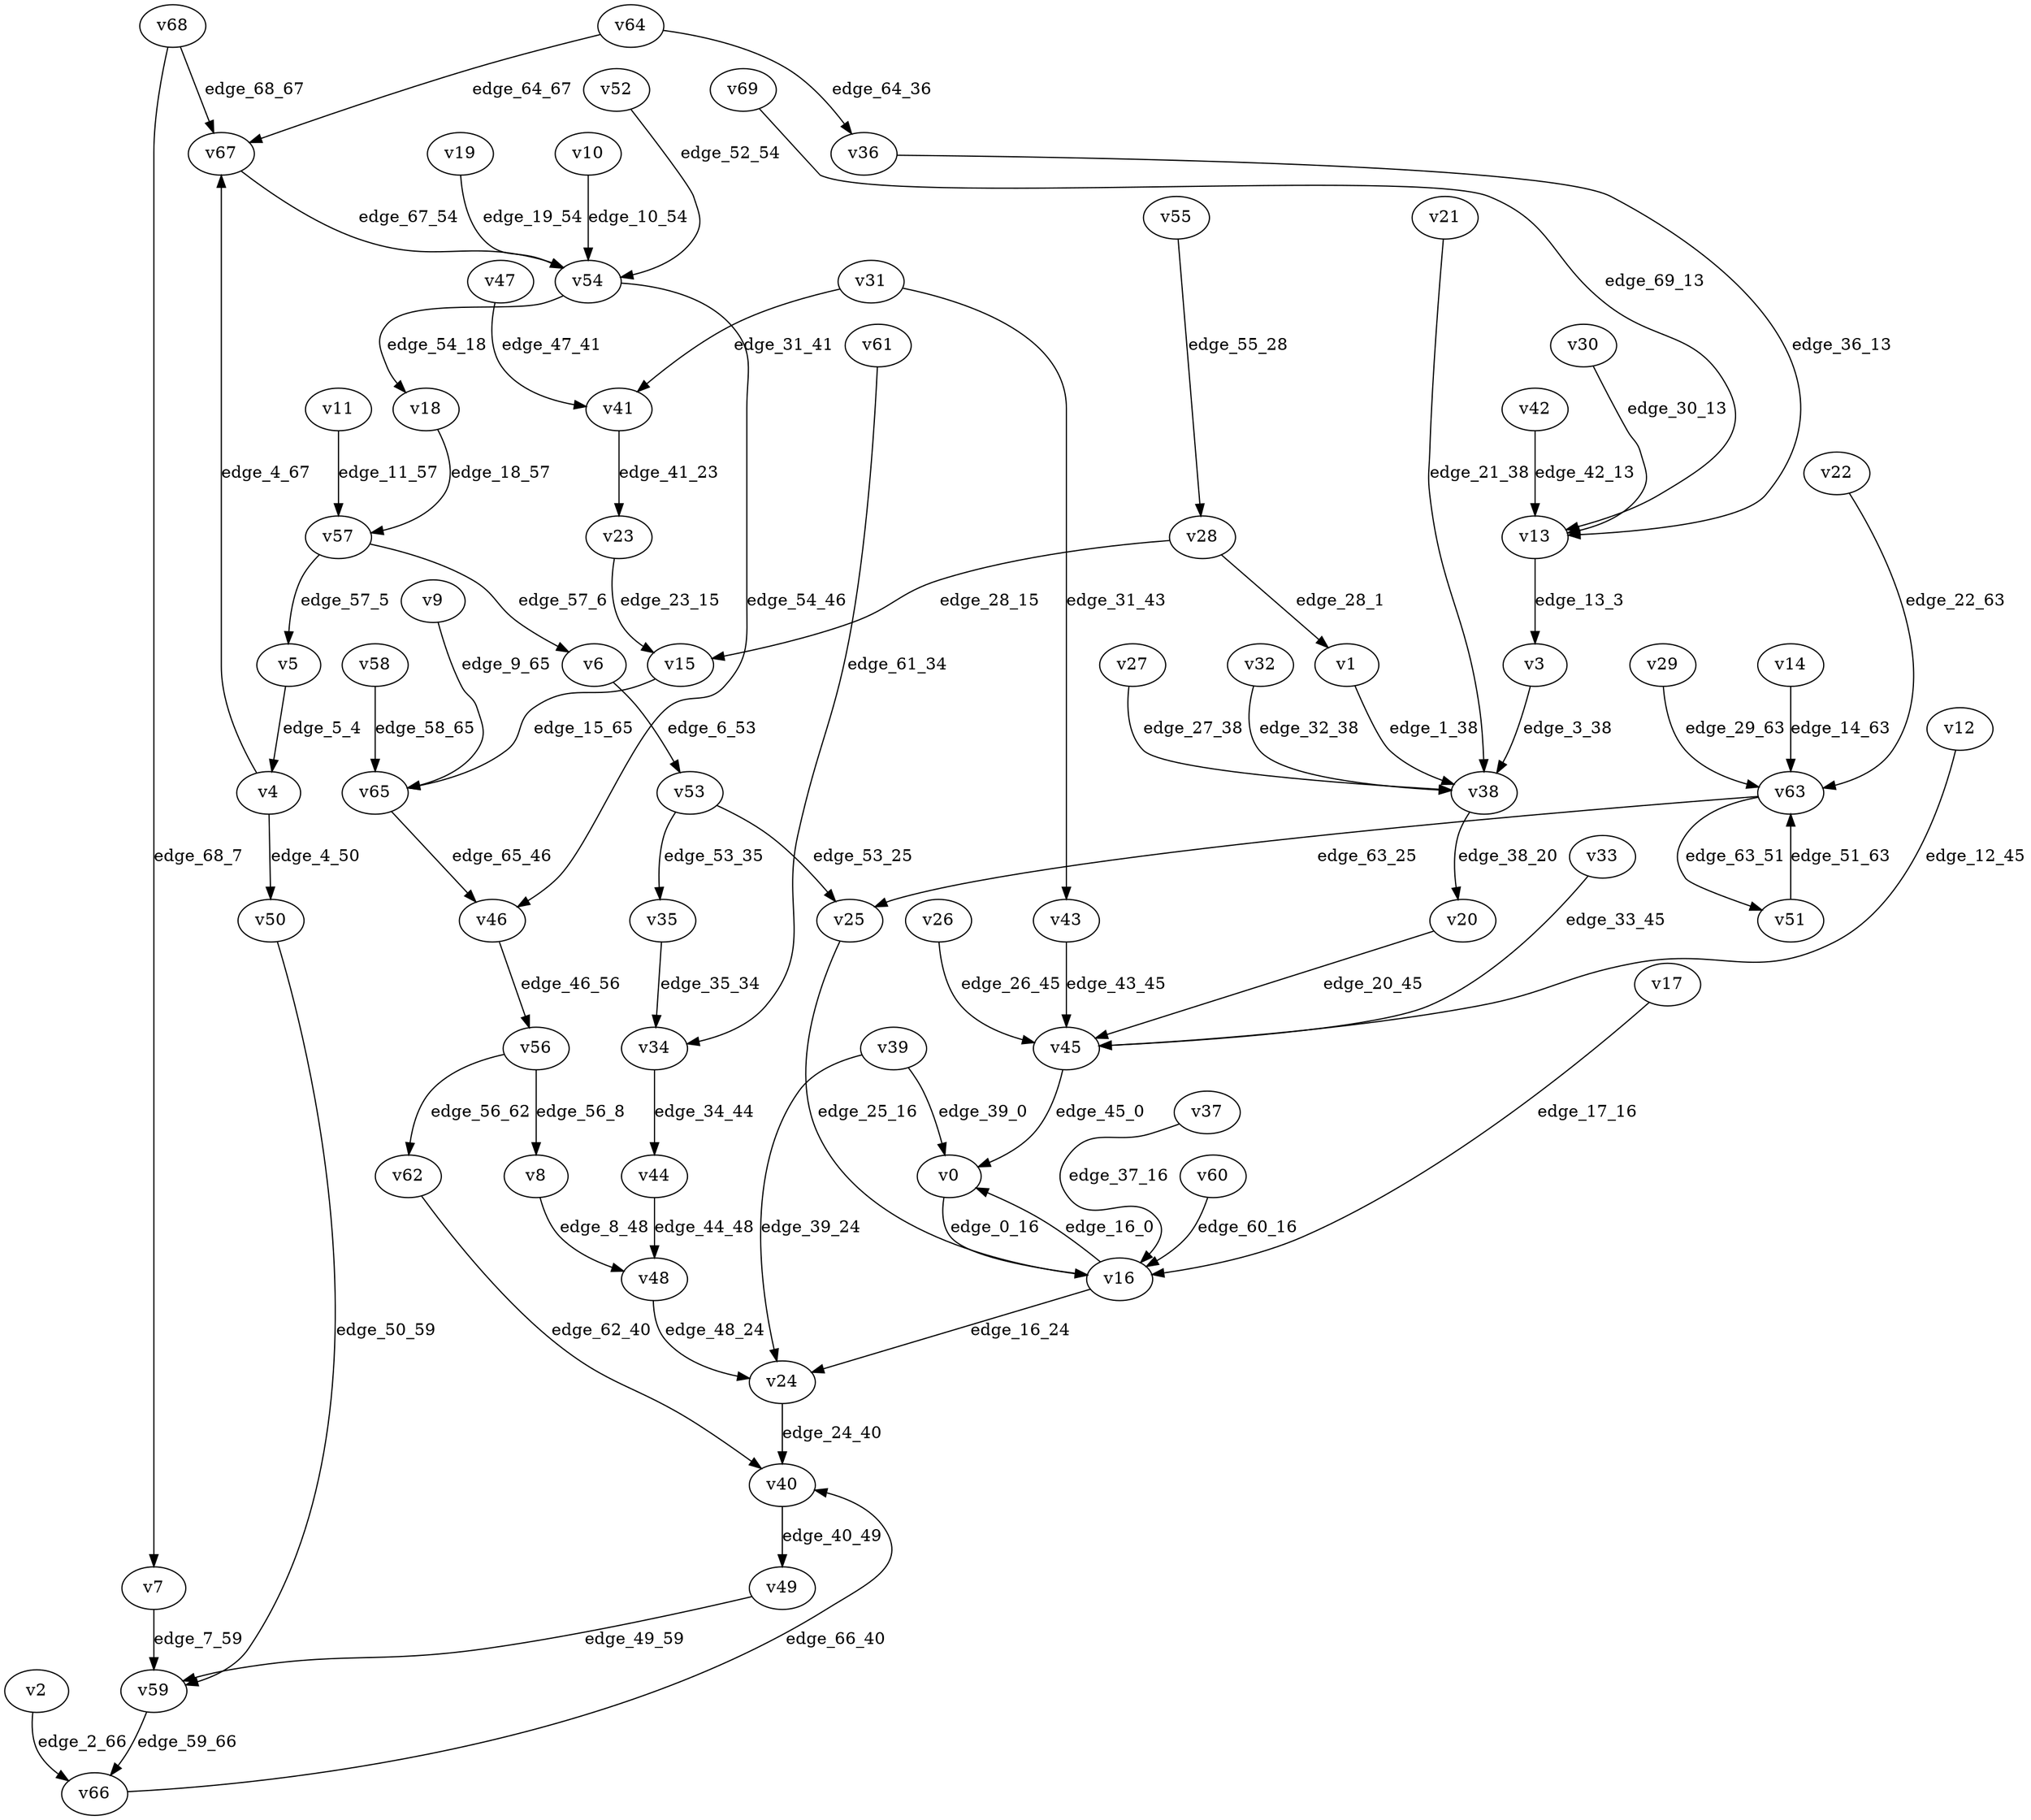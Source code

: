 digraph G {
    // Stochastic discounted game

    v0 [name="v0", player=1];
    v1 [name="v1", player=0];
    v2 [name="v2", player=-1];
    v3 [name="v3", player=0];
    v4 [name="v4", player=-1];
    v5 [name="v5", player=0];
    v6 [name="v6", player=1];
    v7 [name="v7", player=0];
    v8 [name="v8", player=1];
    v9 [name="v9", player=0];
    v10 [name="v10", player=1];
    v11 [name="v11", player=0];
    v12 [name="v12", player=0];
    v13 [name="v13", player=-1];
    v14 [name="v14", player=1];
    v15 [name="v15", player=0];
    v16 [name="v16", player=-1];
    v17 [name="v17", player=0];
    v18 [name="v18", player=0];
    v19 [name="v19", player=1];
    v20 [name="v20", player=0];
    v21 [name="v21", player=0];
    v22 [name="v22", player=1];
    v23 [name="v23", player=-1];
    v24 [name="v24", player=1];
    v25 [name="v25", player=0];
    v26 [name="v26", player=1];
    v27 [name="v27", player=0];
    v28 [name="v28", player=-1];
    v29 [name="v29", player=1];
    v30 [name="v30", player=1];
    v31 [name="v31", player=-1];
    v32 [name="v32", player=0];
    v33 [name="v33", player=1];
    v34 [name="v34", player=-1];
    v35 [name="v35", player=1];
    v36 [name="v36", player=1];
    v37 [name="v37", player=1];
    v38 [name="v38", player=-1];
    v39 [name="v39", player=-1];
    v40 [name="v40", player=-1];
    v41 [name="v41", player=1];
    v42 [name="v42", player=0];
    v43 [name="v43", player=1];
    v44 [name="v44", player=1];
    v45 [name="v45", player=-1];
    v46 [name="v46", player=0];
    v47 [name="v47", player=-1];
    v48 [name="v48", player=-1];
    v49 [name="v49", player=1];
    v50 [name="v50", player=0];
    v51 [name="v51", player=1];
    v52 [name="v52", player=1];
    v53 [name="v53", player=-1];
    v54 [name="v54", player=-1];
    v55 [name="v55", player=0];
    v56 [name="v56", player=-1];
    v57 [name="v57", player=-1];
    v58 [name="v58", player=0];
    v59 [name="v59", player=-1];
    v60 [name="v60", player=0];
    v61 [name="v61", player=0];
    v62 [name="v62", player=0];
    v63 [name="v63", player=-1];
    v64 [name="v64", player=-1];
    v65 [name="v65", player=-1];
    v66 [name="v66", player=1];
    v67 [name="v67", player=1];
    v68 [name="v68", player=-1];
    v69 [name="v69", player=1];

    v0 -> v16 [label="edge_0_16", weight=5.887573, discount=0.412056];
    v1 -> v38 [label="edge_1_38", weight=-6.396125, discount=0.482791];
    v2 -> v66 [label="edge_2_66", probability=1.000000];
    v3 -> v38 [label="edge_3_38", weight=8.818780, discount=0.402939];
    v4 -> v67 [label="edge_4_67", probability=0.697172];
    v4 -> v50 [label="edge_4_50", probability=0.302828];
    v5 -> v4 [label="edge_5_4", weight=-6.239954, discount=0.823351];
    v6 -> v53 [label="edge_6_53", weight=2.460653, discount=0.490042];
    v7 -> v59 [label="edge_7_59", weight=8.345357, discount=0.351410];
    v8 -> v48 [label="edge_8_48", weight=-6.277749, discount=0.291272];
    v9 -> v65 [label="edge_9_65", weight=0.763092, discount=0.849812];
    v10 -> v54 [label="edge_10_54", weight=8.567703, discount=0.739390];
    v11 -> v57 [label="edge_11_57", weight=9.298416, discount=0.875008];
    v12 -> v45 [label="edge_12_45", weight=-5.006168, discount=0.799439];
    v13 -> v3 [label="edge_13_3", probability=1.000000];
    v14 -> v63 [label="edge_14_63", weight=4.656234, discount=0.155162];
    v15 -> v65 [label="edge_15_65", weight=-6.744255, discount=0.739894];
    v16 -> v0 [label="edge_16_0", probability=0.688249];
    v16 -> v24 [label="edge_16_24", probability=0.311751];
    v17 -> v16 [label="edge_17_16", weight=-4.473279, discount=0.220421];
    v18 -> v57 [label="edge_18_57", weight=0.886556, discount=0.629196];
    v19 -> v54 [label="edge_19_54", weight=5.153449, discount=0.510607];
    v20 -> v45 [label="edge_20_45", weight=-7.120126, discount=0.791676];
    v21 -> v38 [label="edge_21_38", weight=-3.095550, discount=0.207582];
    v22 -> v63 [label="edge_22_63", weight=-3.869066, discount=0.552912];
    v23 -> v15 [label="edge_23_15", probability=1.000000];
    v24 -> v40 [label="edge_24_40", weight=1.409301, discount=0.118489];
    v25 -> v16 [label="edge_25_16", weight=-3.995197, discount=0.531497];
    v26 -> v45 [label="edge_26_45", weight=4.384816, discount=0.489925];
    v27 -> v38 [label="edge_27_38", weight=6.570308, discount=0.537708];
    v28 -> v1 [label="edge_28_1", probability=0.627389];
    v28 -> v15 [label="edge_28_15", probability=0.372611];
    v29 -> v63 [label="edge_29_63", weight=3.325254, discount=0.502860];
    v30 -> v13 [label="edge_30_13", weight=-7.620145, discount=0.513840];
    v31 -> v43 [label="edge_31_43", probability=0.373003];
    v31 -> v41 [label="edge_31_41", probability=0.626997];
    v32 -> v38 [label="edge_32_38", weight=1.221844, discount=0.350727];
    v33 -> v45 [label="edge_33_45", weight=0.291290, discount=0.114352];
    v34 -> v44 [label="edge_34_44", probability=1.000000];
    v35 -> v34 [label="edge_35_34", weight=0.346654, discount=0.833611];
    v36 -> v13 [label="edge_36_13", weight=-4.370936, discount=0.791995];
    v37 -> v16 [label="edge_37_16", weight=-6.404487, discount=0.300844];
    v38 -> v20 [label="edge_38_20", probability=1.000000];
    v39 -> v0 [label="edge_39_0", probability=0.542699];
    v39 -> v24 [label="edge_39_24", probability=0.457301];
    v40 -> v49 [label="edge_40_49", probability=1.000000];
    v41 -> v23 [label="edge_41_23", weight=6.163798, discount=0.848625];
    v42 -> v13 [label="edge_42_13", weight=5.026251, discount=0.464913];
    v43 -> v45 [label="edge_43_45", weight=9.899090, discount=0.429295];
    v44 -> v48 [label="edge_44_48", weight=9.578978, discount=0.854607];
    v45 -> v0 [label="edge_45_0", probability=1.000000];
    v46 -> v56 [label="edge_46_56", weight=-6.007449, discount=0.875408];
    v47 -> v41 [label="edge_47_41", probability=1.000000];
    v48 -> v24 [label="edge_48_24", probability=1.000000];
    v49 -> v59 [label="edge_49_59", weight=-9.579150, discount=0.880066];
    v50 -> v59 [label="edge_50_59", weight=0.034999, discount=0.491874];
    v51 -> v63 [label="edge_51_63", weight=4.156280, discount=0.234549];
    v52 -> v54 [label="edge_52_54", weight=-8.313788, discount=0.848383];
    v53 -> v25 [label="edge_53_25", probability=0.386279];
    v53 -> v35 [label="edge_53_35", probability=0.613721];
    v54 -> v46 [label="edge_54_46", probability=0.693503];
    v54 -> v18 [label="edge_54_18", probability=0.306497];
    v55 -> v28 [label="edge_55_28", weight=-7.712561, discount=0.884442];
    v56 -> v62 [label="edge_56_62", probability=0.567394];
    v56 -> v8 [label="edge_56_8", probability=0.432606];
    v57 -> v5 [label="edge_57_5", probability=0.384400];
    v57 -> v6 [label="edge_57_6", probability=0.615600];
    v58 -> v65 [label="edge_58_65", weight=2.348751, discount=0.550399];
    v59 -> v66 [label="edge_59_66", probability=1.000000];
    v60 -> v16 [label="edge_60_16", weight=7.083355, discount=0.552677];
    v61 -> v34 [label="edge_61_34", weight=-6.615905, discount=0.148271];
    v62 -> v40 [label="edge_62_40", weight=-3.783725, discount=0.714461];
    v63 -> v51 [label="edge_63_51", probability=0.631342];
    v63 -> v25 [label="edge_63_25", probability=0.368658];
    v64 -> v36 [label="edge_64_36", probability=0.413740];
    v64 -> v67 [label="edge_64_67", probability=0.586260];
    v65 -> v46 [label="edge_65_46", probability=1.000000];
    v66 -> v40 [label="edge_66_40", weight=-1.614235, discount=0.755307];
    v67 -> v54 [label="edge_67_54", weight=-8.670641, discount=0.635782];
    v68 -> v67 [label="edge_68_67", probability=0.520219];
    v68 -> v7 [label="edge_68_7", probability=0.479781];
    v69 -> v13 [label="edge_69_13", weight=0.322156, discount=0.694549];
}